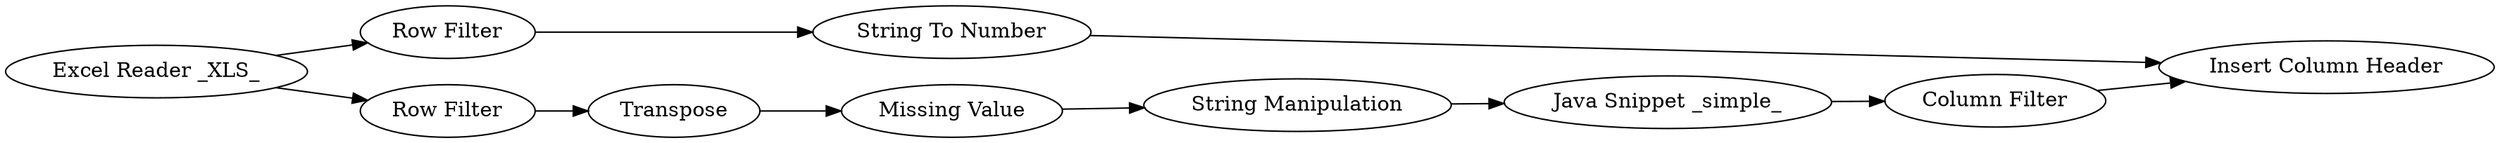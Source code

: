 digraph {
	1 -> 4
	9 -> 8
	10 -> 9
	11 -> 8
	3 -> 5
	4 -> 11
	5 -> 6
	7 -> 10
	6 -> 7
	1 -> 3
	5 [label=Transpose]
	1 [label="Excel Reader _XLS_"]
	7 [label="String Manipulation"]
	9 [label="Column Filter"]
	11 [label="String To Number"]
	4 [label="Row Filter"]
	6 [label="Missing Value"]
	8 [label="Insert Column Header"]
	3 [label="Row Filter"]
	10 [label="Java Snippet _simple_"]
	rankdir=LR
}
